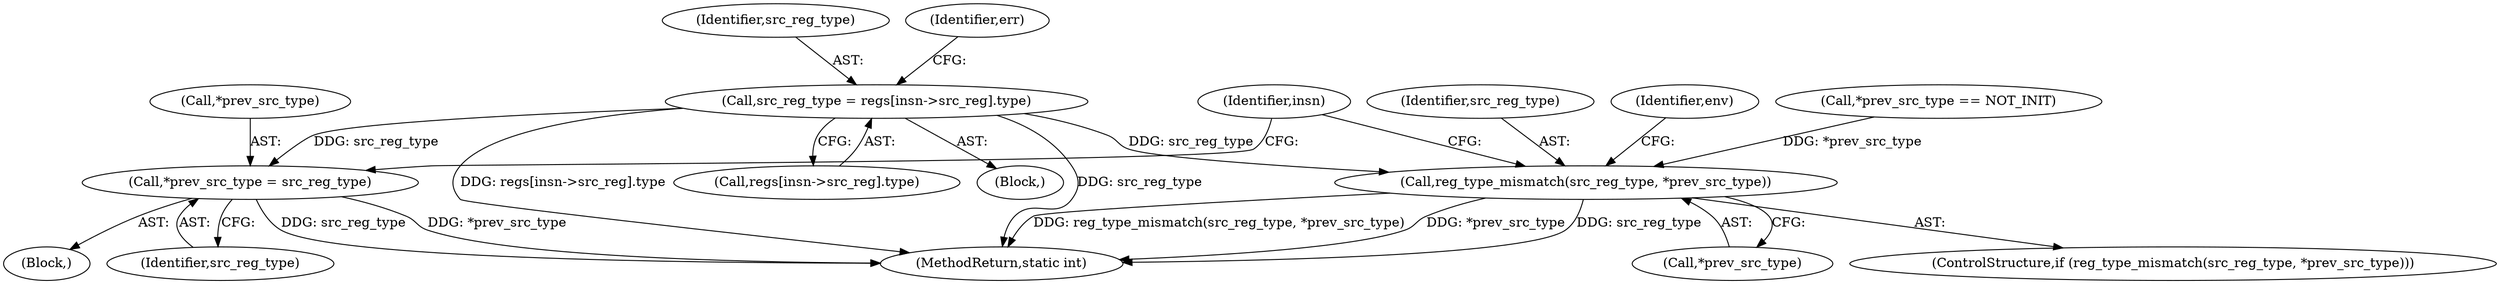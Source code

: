 digraph "0_linux_979d63d50c0c0f7bc537bf821e056cc9fe5abd38_2@array" {
"1000469" [label="(Call,src_reg_type = regs[insn->src_reg].type)"];
"1000522" [label="(Call,*prev_src_type = src_reg_type)"];
"1000528" [label="(Call,reg_type_mismatch(src_reg_type, *prev_src_type))"];
"1000471" [label="(Call,regs[insn->src_reg].type)"];
"1000530" [label="(Call,*prev_src_type)"];
"1000528" [label="(Call,reg_type_mismatch(src_reg_type, *prev_src_type))"];
"1000470" [label="(Identifier,src_reg_type)"];
"1001153" [label="(MethodReturn,static int)"];
"1000527" [label="(ControlStructure,if (reg_type_mismatch(src_reg_type, *prev_src_type)))"];
"1000521" [label="(Block,)"];
"1000546" [label="(Identifier,insn)"];
"1000529" [label="(Identifier,src_reg_type)"];
"1000525" [label="(Identifier,src_reg_type)"];
"1000469" [label="(Call,src_reg_type = regs[insn->src_reg].type)"];
"1000479" [label="(Identifier,err)"];
"1000534" [label="(Identifier,env)"];
"1000523" [label="(Call,*prev_src_type)"];
"1000522" [label="(Call,*prev_src_type = src_reg_type)"];
"1000517" [label="(Call,*prev_src_type == NOT_INIT)"];
"1000442" [label="(Block,)"];
"1000469" -> "1000442"  [label="AST: "];
"1000469" -> "1000471"  [label="CFG: "];
"1000470" -> "1000469"  [label="AST: "];
"1000471" -> "1000469"  [label="AST: "];
"1000479" -> "1000469"  [label="CFG: "];
"1000469" -> "1001153"  [label="DDG: regs[insn->src_reg].type"];
"1000469" -> "1001153"  [label="DDG: src_reg_type"];
"1000469" -> "1000522"  [label="DDG: src_reg_type"];
"1000469" -> "1000528"  [label="DDG: src_reg_type"];
"1000522" -> "1000521"  [label="AST: "];
"1000522" -> "1000525"  [label="CFG: "];
"1000523" -> "1000522"  [label="AST: "];
"1000525" -> "1000522"  [label="AST: "];
"1000546" -> "1000522"  [label="CFG: "];
"1000522" -> "1001153"  [label="DDG: src_reg_type"];
"1000522" -> "1001153"  [label="DDG: *prev_src_type"];
"1000528" -> "1000527"  [label="AST: "];
"1000528" -> "1000530"  [label="CFG: "];
"1000529" -> "1000528"  [label="AST: "];
"1000530" -> "1000528"  [label="AST: "];
"1000534" -> "1000528"  [label="CFG: "];
"1000546" -> "1000528"  [label="CFG: "];
"1000528" -> "1001153"  [label="DDG: reg_type_mismatch(src_reg_type, *prev_src_type)"];
"1000528" -> "1001153"  [label="DDG: *prev_src_type"];
"1000528" -> "1001153"  [label="DDG: src_reg_type"];
"1000517" -> "1000528"  [label="DDG: *prev_src_type"];
}
